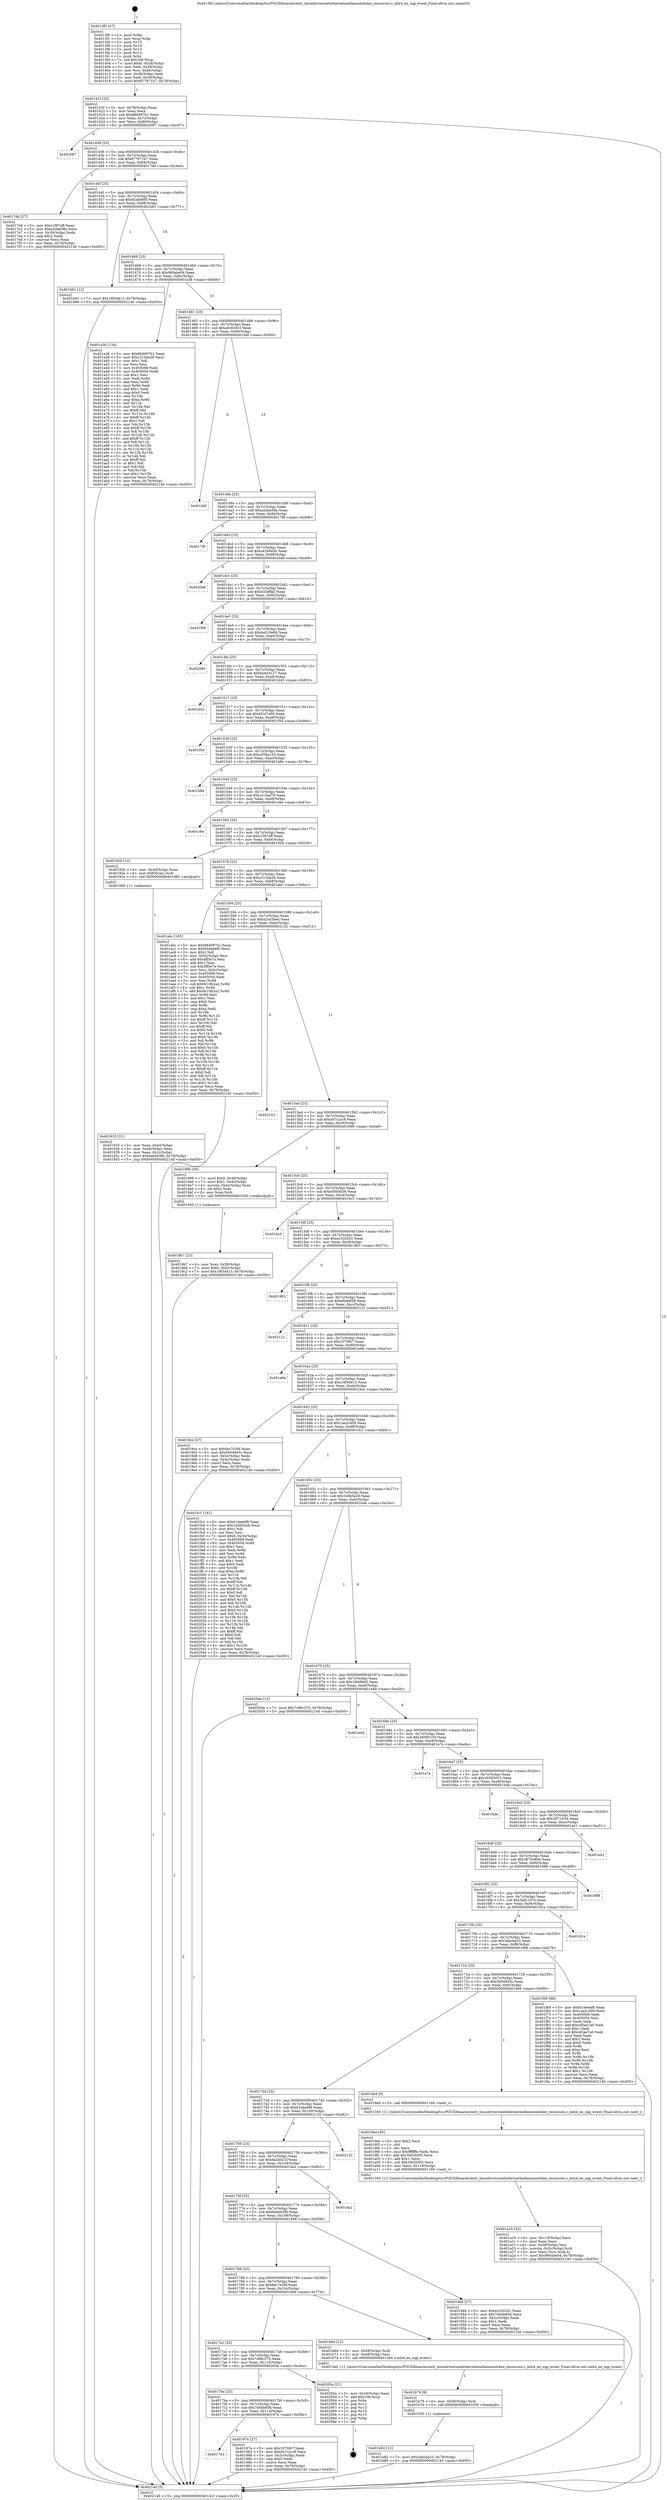 digraph "0x4013f0" {
  label = "0x4013f0 (/mnt/c/Users/mathe/Desktop/tcc/POCII/binaries/extr_linuxdriversnetethernetmellanoxmlx4en_resources.c_mlx4_en_sqp_event_Final-ollvm.out::main(0))"
  labelloc = "t"
  node[shape=record]

  Entry [label="",width=0.3,height=0.3,shape=circle,fillcolor=black,style=filled]
  "0x40141f" [label="{
     0x40141f [23]\l
     | [instrs]\l
     &nbsp;&nbsp;0x40141f \<+3\>: mov -0x78(%rbp),%eax\l
     &nbsp;&nbsp;0x401422 \<+2\>: mov %eax,%ecx\l
     &nbsp;&nbsp;0x401424 \<+6\>: sub $0x864997b1,%ecx\l
     &nbsp;&nbsp;0x40142a \<+3\>: mov %eax,-0x7c(%rbp)\l
     &nbsp;&nbsp;0x40142d \<+3\>: mov %ecx,-0x80(%rbp)\l
     &nbsp;&nbsp;0x401430 \<+6\>: je 0000000000402087 \<main+0xc97\>\l
  }"]
  "0x402087" [label="{
     0x402087\l
  }", style=dashed]
  "0x401436" [label="{
     0x401436 [25]\l
     | [instrs]\l
     &nbsp;&nbsp;0x401436 \<+5\>: jmp 000000000040143b \<main+0x4b\>\l
     &nbsp;&nbsp;0x40143b \<+3\>: mov -0x7c(%rbp),%eax\l
     &nbsp;&nbsp;0x40143e \<+5\>: sub $0x877971b7,%eax\l
     &nbsp;&nbsp;0x401443 \<+6\>: mov %eax,-0x84(%rbp)\l
     &nbsp;&nbsp;0x401449 \<+6\>: je 00000000004017dd \<main+0x3ed\>\l
  }"]
  Exit [label="",width=0.3,height=0.3,shape=circle,fillcolor=black,style=filled,peripheries=2]
  "0x4017dd" [label="{
     0x4017dd [27]\l
     | [instrs]\l
     &nbsp;&nbsp;0x4017dd \<+5\>: mov $0xc1f97eff,%eax\l
     &nbsp;&nbsp;0x4017e2 \<+5\>: mov $0xa2dab58a,%ecx\l
     &nbsp;&nbsp;0x4017e7 \<+3\>: mov -0x30(%rbp),%edx\l
     &nbsp;&nbsp;0x4017ea \<+3\>: cmp $0x2,%edx\l
     &nbsp;&nbsp;0x4017ed \<+3\>: cmovne %ecx,%eax\l
     &nbsp;&nbsp;0x4017f0 \<+3\>: mov %eax,-0x78(%rbp)\l
     &nbsp;&nbsp;0x4017f3 \<+5\>: jmp 0000000000402140 \<main+0xd50\>\l
  }"]
  "0x40144f" [label="{
     0x40144f [25]\l
     | [instrs]\l
     &nbsp;&nbsp;0x40144f \<+5\>: jmp 0000000000401454 \<main+0x64\>\l
     &nbsp;&nbsp;0x401454 \<+3\>: mov -0x7c(%rbp),%eax\l
     &nbsp;&nbsp;0x401457 \<+5\>: sub $0x92deb6f5,%eax\l
     &nbsp;&nbsp;0x40145c \<+6\>: mov %eax,-0x88(%rbp)\l
     &nbsp;&nbsp;0x401462 \<+6\>: je 0000000000401b61 \<main+0x771\>\l
  }"]
  "0x402140" [label="{
     0x402140 [5]\l
     | [instrs]\l
     &nbsp;&nbsp;0x402140 \<+5\>: jmp 000000000040141f \<main+0x2f\>\l
  }"]
  "0x4013f0" [label="{
     0x4013f0 [47]\l
     | [instrs]\l
     &nbsp;&nbsp;0x4013f0 \<+1\>: push %rbp\l
     &nbsp;&nbsp;0x4013f1 \<+3\>: mov %rsp,%rbp\l
     &nbsp;&nbsp;0x4013f4 \<+2\>: push %r15\l
     &nbsp;&nbsp;0x4013f6 \<+2\>: push %r14\l
     &nbsp;&nbsp;0x4013f8 \<+2\>: push %r13\l
     &nbsp;&nbsp;0x4013fa \<+2\>: push %r12\l
     &nbsp;&nbsp;0x4013fc \<+1\>: push %rbx\l
     &nbsp;&nbsp;0x4013fd \<+7\>: sub $0x108,%rsp\l
     &nbsp;&nbsp;0x401404 \<+7\>: movl $0x0,-0x34(%rbp)\l
     &nbsp;&nbsp;0x40140b \<+3\>: mov %edi,-0x38(%rbp)\l
     &nbsp;&nbsp;0x40140e \<+4\>: mov %rsi,-0x40(%rbp)\l
     &nbsp;&nbsp;0x401412 \<+3\>: mov -0x38(%rbp),%edi\l
     &nbsp;&nbsp;0x401415 \<+3\>: mov %edi,-0x30(%rbp)\l
     &nbsp;&nbsp;0x401418 \<+7\>: movl $0x877971b7,-0x78(%rbp)\l
  }"]
  "0x401b82" [label="{
     0x401b82 [12]\l
     | [instrs]\l
     &nbsp;&nbsp;0x401b82 \<+7\>: movl $0x3abcba33,-0x78(%rbp)\l
     &nbsp;&nbsp;0x401b89 \<+5\>: jmp 0000000000402140 \<main+0xd50\>\l
  }"]
  "0x401b61" [label="{
     0x401b61 [12]\l
     | [instrs]\l
     &nbsp;&nbsp;0x401b61 \<+7\>: movl $0x19f3d413,-0x78(%rbp)\l
     &nbsp;&nbsp;0x401b68 \<+5\>: jmp 0000000000402140 \<main+0xd50\>\l
  }"]
  "0x401468" [label="{
     0x401468 [25]\l
     | [instrs]\l
     &nbsp;&nbsp;0x401468 \<+5\>: jmp 000000000040146d \<main+0x7d\>\l
     &nbsp;&nbsp;0x40146d \<+3\>: mov -0x7c(%rbp),%eax\l
     &nbsp;&nbsp;0x401470 \<+5\>: sub $0x960abe04,%eax\l
     &nbsp;&nbsp;0x401475 \<+6\>: mov %eax,-0x8c(%rbp)\l
     &nbsp;&nbsp;0x40147b \<+6\>: je 0000000000401a36 \<main+0x646\>\l
  }"]
  "0x401b79" [label="{
     0x401b79 [9]\l
     | [instrs]\l
     &nbsp;&nbsp;0x401b79 \<+4\>: mov -0x58(%rbp),%rdi\l
     &nbsp;&nbsp;0x401b7d \<+5\>: call 0000000000401030 \<free@plt\>\l
     | [calls]\l
     &nbsp;&nbsp;0x401030 \{1\} (unknown)\l
  }"]
  "0x401a36" [label="{
     0x401a36 [134]\l
     | [instrs]\l
     &nbsp;&nbsp;0x401a36 \<+5\>: mov $0x864997b1,%eax\l
     &nbsp;&nbsp;0x401a3b \<+5\>: mov $0xc313de26,%ecx\l
     &nbsp;&nbsp;0x401a40 \<+2\>: mov $0x1,%dl\l
     &nbsp;&nbsp;0x401a42 \<+2\>: xor %esi,%esi\l
     &nbsp;&nbsp;0x401a44 \<+7\>: mov 0x405068,%edi\l
     &nbsp;&nbsp;0x401a4b \<+8\>: mov 0x405054,%r8d\l
     &nbsp;&nbsp;0x401a53 \<+3\>: sub $0x1,%esi\l
     &nbsp;&nbsp;0x401a56 \<+3\>: mov %edi,%r9d\l
     &nbsp;&nbsp;0x401a59 \<+3\>: add %esi,%r9d\l
     &nbsp;&nbsp;0x401a5c \<+4\>: imul %r9d,%edi\l
     &nbsp;&nbsp;0x401a60 \<+3\>: and $0x1,%edi\l
     &nbsp;&nbsp;0x401a63 \<+3\>: cmp $0x0,%edi\l
     &nbsp;&nbsp;0x401a66 \<+4\>: sete %r10b\l
     &nbsp;&nbsp;0x401a6a \<+4\>: cmp $0xa,%r8d\l
     &nbsp;&nbsp;0x401a6e \<+4\>: setl %r11b\l
     &nbsp;&nbsp;0x401a72 \<+3\>: mov %r10b,%bl\l
     &nbsp;&nbsp;0x401a75 \<+3\>: xor $0xff,%bl\l
     &nbsp;&nbsp;0x401a78 \<+3\>: mov %r11b,%r14b\l
     &nbsp;&nbsp;0x401a7b \<+4\>: xor $0xff,%r14b\l
     &nbsp;&nbsp;0x401a7f \<+3\>: xor $0x1,%dl\l
     &nbsp;&nbsp;0x401a82 \<+3\>: mov %bl,%r15b\l
     &nbsp;&nbsp;0x401a85 \<+4\>: and $0xff,%r15b\l
     &nbsp;&nbsp;0x401a89 \<+3\>: and %dl,%r10b\l
     &nbsp;&nbsp;0x401a8c \<+3\>: mov %r14b,%r12b\l
     &nbsp;&nbsp;0x401a8f \<+4\>: and $0xff,%r12b\l
     &nbsp;&nbsp;0x401a93 \<+3\>: and %dl,%r11b\l
     &nbsp;&nbsp;0x401a96 \<+3\>: or %r10b,%r15b\l
     &nbsp;&nbsp;0x401a99 \<+3\>: or %r11b,%r12b\l
     &nbsp;&nbsp;0x401a9c \<+3\>: xor %r12b,%r15b\l
     &nbsp;&nbsp;0x401a9f \<+3\>: or %r14b,%bl\l
     &nbsp;&nbsp;0x401aa2 \<+3\>: xor $0xff,%bl\l
     &nbsp;&nbsp;0x401aa5 \<+3\>: or $0x1,%dl\l
     &nbsp;&nbsp;0x401aa8 \<+2\>: and %dl,%bl\l
     &nbsp;&nbsp;0x401aaa \<+3\>: or %bl,%r15b\l
     &nbsp;&nbsp;0x401aad \<+4\>: test $0x1,%r15b\l
     &nbsp;&nbsp;0x401ab1 \<+3\>: cmovne %ecx,%eax\l
     &nbsp;&nbsp;0x401ab4 \<+3\>: mov %eax,-0x78(%rbp)\l
     &nbsp;&nbsp;0x401ab7 \<+5\>: jmp 0000000000402140 \<main+0xd50\>\l
  }"]
  "0x401481" [label="{
     0x401481 [25]\l
     | [instrs]\l
     &nbsp;&nbsp;0x401481 \<+5\>: jmp 0000000000401486 \<main+0x96\>\l
     &nbsp;&nbsp;0x401486 \<+3\>: mov -0x7c(%rbp),%eax\l
     &nbsp;&nbsp;0x401489 \<+5\>: sub $0xa0c829c3,%eax\l
     &nbsp;&nbsp;0x40148e \<+6\>: mov %eax,-0x90(%rbp)\l
     &nbsp;&nbsp;0x401494 \<+6\>: je 0000000000401d4f \<main+0x95f\>\l
  }"]
  "0x401a16" [label="{
     0x401a16 [32]\l
     | [instrs]\l
     &nbsp;&nbsp;0x401a16 \<+6\>: mov -0x118(%rbp),%ecx\l
     &nbsp;&nbsp;0x401a1c \<+3\>: imul %eax,%ecx\l
     &nbsp;&nbsp;0x401a1f \<+4\>: mov -0x58(%rbp),%rsi\l
     &nbsp;&nbsp;0x401a23 \<+4\>: movslq -0x5c(%rbp),%rdi\l
     &nbsp;&nbsp;0x401a27 \<+3\>: mov %ecx,(%rsi,%rdi,4)\l
     &nbsp;&nbsp;0x401a2a \<+7\>: movl $0x960abe04,-0x78(%rbp)\l
     &nbsp;&nbsp;0x401a31 \<+5\>: jmp 0000000000402140 \<main+0xd50\>\l
  }"]
  "0x401d4f" [label="{
     0x401d4f\l
  }", style=dashed]
  "0x40149a" [label="{
     0x40149a [25]\l
     | [instrs]\l
     &nbsp;&nbsp;0x40149a \<+5\>: jmp 000000000040149f \<main+0xaf\>\l
     &nbsp;&nbsp;0x40149f \<+3\>: mov -0x7c(%rbp),%eax\l
     &nbsp;&nbsp;0x4014a2 \<+5\>: sub $0xa2dab58a,%eax\l
     &nbsp;&nbsp;0x4014a7 \<+6\>: mov %eax,-0x94(%rbp)\l
     &nbsp;&nbsp;0x4014ad \<+6\>: je 00000000004017f8 \<main+0x408\>\l
  }"]
  "0x4019ee" [label="{
     0x4019ee [40]\l
     | [instrs]\l
     &nbsp;&nbsp;0x4019ee \<+5\>: mov $0x2,%ecx\l
     &nbsp;&nbsp;0x4019f3 \<+1\>: cltd\l
     &nbsp;&nbsp;0x4019f4 \<+2\>: idiv %ecx\l
     &nbsp;&nbsp;0x4019f6 \<+6\>: imul $0xfffffffe,%edx,%ecx\l
     &nbsp;&nbsp;0x4019fc \<+6\>: add $0x3402b5f3,%ecx\l
     &nbsp;&nbsp;0x401a02 \<+3\>: add $0x1,%ecx\l
     &nbsp;&nbsp;0x401a05 \<+6\>: sub $0x3402b5f3,%ecx\l
     &nbsp;&nbsp;0x401a0b \<+6\>: mov %ecx,-0x118(%rbp)\l
     &nbsp;&nbsp;0x401a11 \<+5\>: call 0000000000401160 \<next_i\>\l
     | [calls]\l
     &nbsp;&nbsp;0x401160 \{1\} (/mnt/c/Users/mathe/Desktop/tcc/POCII/binaries/extr_linuxdriversnetethernetmellanoxmlx4en_resources.c_mlx4_en_sqp_event_Final-ollvm.out::next_i)\l
  }"]
  "0x4017f8" [label="{
     0x4017f8\l
  }", style=dashed]
  "0x4014b3" [label="{
     0x4014b3 [25]\l
     | [instrs]\l
     &nbsp;&nbsp;0x4014b3 \<+5\>: jmp 00000000004014b8 \<main+0xc8\>\l
     &nbsp;&nbsp;0x4014b8 \<+3\>: mov -0x7c(%rbp),%eax\l
     &nbsp;&nbsp;0x4014bb \<+5\>: sub $0xa4289a5b,%eax\l
     &nbsp;&nbsp;0x4014c0 \<+6\>: mov %eax,-0x98(%rbp)\l
     &nbsp;&nbsp;0x4014c6 \<+6\>: je 00000000004020a8 \<main+0xcb8\>\l
  }"]
  "0x4019b7" [label="{
     0x4019b7 [23]\l
     | [instrs]\l
     &nbsp;&nbsp;0x4019b7 \<+4\>: mov %rax,-0x58(%rbp)\l
     &nbsp;&nbsp;0x4019bb \<+7\>: movl $0x0,-0x5c(%rbp)\l
     &nbsp;&nbsp;0x4019c2 \<+7\>: movl $0x19f3d413,-0x78(%rbp)\l
     &nbsp;&nbsp;0x4019c9 \<+5\>: jmp 0000000000402140 \<main+0xd50\>\l
  }"]
  "0x4020a8" [label="{
     0x4020a8\l
  }", style=dashed]
  "0x4014cc" [label="{
     0x4014cc [25]\l
     | [instrs]\l
     &nbsp;&nbsp;0x4014cc \<+5\>: jmp 00000000004014d1 \<main+0xe1\>\l
     &nbsp;&nbsp;0x4014d1 \<+3\>: mov -0x7c(%rbp),%eax\l
     &nbsp;&nbsp;0x4014d4 \<+5\>: sub $0xb32effa5,%eax\l
     &nbsp;&nbsp;0x4014d9 \<+6\>: mov %eax,-0x9c(%rbp)\l
     &nbsp;&nbsp;0x4014df \<+6\>: je 0000000000401f00 \<main+0xb10\>\l
  }"]
  "0x4017d3" [label="{
     0x4017d3\l
  }", style=dashed]
  "0x401f00" [label="{
     0x401f00\l
  }", style=dashed]
  "0x4014e5" [label="{
     0x4014e5 [25]\l
     | [instrs]\l
     &nbsp;&nbsp;0x4014e5 \<+5\>: jmp 00000000004014ea \<main+0xfa\>\l
     &nbsp;&nbsp;0x4014ea \<+3\>: mov -0x7c(%rbp),%eax\l
     &nbsp;&nbsp;0x4014ed \<+5\>: sub $0xba510e8d,%eax\l
     &nbsp;&nbsp;0x4014f2 \<+6\>: mov %eax,-0xa0(%rbp)\l
     &nbsp;&nbsp;0x4014f8 \<+6\>: je 000000000040206f \<main+0xc7f\>\l
  }"]
  "0x40197e" [label="{
     0x40197e [27]\l
     | [instrs]\l
     &nbsp;&nbsp;0x40197e \<+5\>: mov $0x1070f47,%eax\l
     &nbsp;&nbsp;0x401983 \<+5\>: mov $0xd47c2cc9,%ecx\l
     &nbsp;&nbsp;0x401988 \<+3\>: mov -0x2c(%rbp),%edx\l
     &nbsp;&nbsp;0x40198b \<+3\>: cmp $0x0,%edx\l
     &nbsp;&nbsp;0x40198e \<+3\>: cmove %ecx,%eax\l
     &nbsp;&nbsp;0x401991 \<+3\>: mov %eax,-0x78(%rbp)\l
     &nbsp;&nbsp;0x401994 \<+5\>: jmp 0000000000402140 \<main+0xd50\>\l
  }"]
  "0x40206f" [label="{
     0x40206f\l
  }", style=dashed]
  "0x4014fe" [label="{
     0x4014fe [25]\l
     | [instrs]\l
     &nbsp;&nbsp;0x4014fe \<+5\>: jmp 0000000000401503 \<main+0x113\>\l
     &nbsp;&nbsp;0x401503 \<+3\>: mov -0x7c(%rbp),%eax\l
     &nbsp;&nbsp;0x401506 \<+5\>: sub $0xbb454127,%eax\l
     &nbsp;&nbsp;0x40150b \<+6\>: mov %eax,-0xa4(%rbp)\l
     &nbsp;&nbsp;0x401511 \<+6\>: je 0000000000401d43 \<main+0x953\>\l
  }"]
  "0x4017ba" [label="{
     0x4017ba [25]\l
     | [instrs]\l
     &nbsp;&nbsp;0x4017ba \<+5\>: jmp 00000000004017bf \<main+0x3cf\>\l
     &nbsp;&nbsp;0x4017bf \<+3\>: mov -0x7c(%rbp),%eax\l
     &nbsp;&nbsp;0x4017c2 \<+5\>: sub $0x7d44b65d,%eax\l
     &nbsp;&nbsp;0x4017c7 \<+6\>: mov %eax,-0x114(%rbp)\l
     &nbsp;&nbsp;0x4017cd \<+6\>: je 000000000040197e \<main+0x58e\>\l
  }"]
  "0x401d43" [label="{
     0x401d43\l
  }", style=dashed]
  "0x401517" [label="{
     0x401517 [25]\l
     | [instrs]\l
     &nbsp;&nbsp;0x401517 \<+5\>: jmp 000000000040151c \<main+0x12c\>\l
     &nbsp;&nbsp;0x40151c \<+3\>: mov -0x7c(%rbp),%eax\l
     &nbsp;&nbsp;0x40151f \<+5\>: sub $0xbf1d7e00,%eax\l
     &nbsp;&nbsp;0x401524 \<+6\>: mov %eax,-0xa8(%rbp)\l
     &nbsp;&nbsp;0x40152a \<+6\>: je 0000000000401f5d \<main+0xb6d\>\l
  }"]
  "0x40205a" [label="{
     0x40205a [21]\l
     | [instrs]\l
     &nbsp;&nbsp;0x40205a \<+3\>: mov -0x34(%rbp),%eax\l
     &nbsp;&nbsp;0x40205d \<+7\>: add $0x108,%rsp\l
     &nbsp;&nbsp;0x402064 \<+1\>: pop %rbx\l
     &nbsp;&nbsp;0x402065 \<+2\>: pop %r12\l
     &nbsp;&nbsp;0x402067 \<+2\>: pop %r13\l
     &nbsp;&nbsp;0x402069 \<+2\>: pop %r14\l
     &nbsp;&nbsp;0x40206b \<+2\>: pop %r15\l
     &nbsp;&nbsp;0x40206d \<+1\>: pop %rbp\l
     &nbsp;&nbsp;0x40206e \<+1\>: ret\l
  }"]
  "0x401f5d" [label="{
     0x401f5d\l
  }", style=dashed]
  "0x401530" [label="{
     0x401530 [25]\l
     | [instrs]\l
     &nbsp;&nbsp;0x401530 \<+5\>: jmp 0000000000401535 \<main+0x145\>\l
     &nbsp;&nbsp;0x401535 \<+3\>: mov -0x7c(%rbp),%eax\l
     &nbsp;&nbsp;0x401538 \<+5\>: sub $0xc059a133,%eax\l
     &nbsp;&nbsp;0x40153d \<+6\>: mov %eax,-0xac(%rbp)\l
     &nbsp;&nbsp;0x401543 \<+6\>: je 0000000000401b8e \<main+0x79e\>\l
  }"]
  "0x4017a1" [label="{
     0x4017a1 [25]\l
     | [instrs]\l
     &nbsp;&nbsp;0x4017a1 \<+5\>: jmp 00000000004017a6 \<main+0x3b6\>\l
     &nbsp;&nbsp;0x4017a6 \<+3\>: mov -0x7c(%rbp),%eax\l
     &nbsp;&nbsp;0x4017a9 \<+5\>: sub $0x7c89c370,%eax\l
     &nbsp;&nbsp;0x4017ae \<+6\>: mov %eax,-0x110(%rbp)\l
     &nbsp;&nbsp;0x4017b4 \<+6\>: je 000000000040205a \<main+0xc6a\>\l
  }"]
  "0x401b8e" [label="{
     0x401b8e\l
  }", style=dashed]
  "0x401549" [label="{
     0x401549 [25]\l
     | [instrs]\l
     &nbsp;&nbsp;0x401549 \<+5\>: jmp 000000000040154e \<main+0x15e\>\l
     &nbsp;&nbsp;0x40154e \<+3\>: mov -0x7c(%rbp),%eax\l
     &nbsp;&nbsp;0x401551 \<+5\>: sub $0xc1c5ae79,%eax\l
     &nbsp;&nbsp;0x401556 \<+6\>: mov %eax,-0xb0(%rbp)\l
     &nbsp;&nbsp;0x40155c \<+6\>: je 0000000000401c6e \<main+0x87e\>\l
  }"]
  "0x401b6d" [label="{
     0x401b6d [12]\l
     | [instrs]\l
     &nbsp;&nbsp;0x401b6d \<+4\>: mov -0x58(%rbp),%rdi\l
     &nbsp;&nbsp;0x401b71 \<+3\>: mov -0x48(%rbp),%esi\l
     &nbsp;&nbsp;0x401b74 \<+5\>: call 00000000004013e0 \<mlx4_en_sqp_event\>\l
     | [calls]\l
     &nbsp;&nbsp;0x4013e0 \{1\} (/mnt/c/Users/mathe/Desktop/tcc/POCII/binaries/extr_linuxdriversnetethernetmellanoxmlx4en_resources.c_mlx4_en_sqp_event_Final-ollvm.out::mlx4_en_sqp_event)\l
  }"]
  "0x401c6e" [label="{
     0x401c6e\l
  }", style=dashed]
  "0x401562" [label="{
     0x401562 [25]\l
     | [instrs]\l
     &nbsp;&nbsp;0x401562 \<+5\>: jmp 0000000000401567 \<main+0x177\>\l
     &nbsp;&nbsp;0x401567 \<+3\>: mov -0x7c(%rbp),%eax\l
     &nbsp;&nbsp;0x40156a \<+5\>: sub $0xc1f97eff,%eax\l
     &nbsp;&nbsp;0x40156f \<+6\>: mov %eax,-0xb4(%rbp)\l
     &nbsp;&nbsp;0x401575 \<+6\>: je 0000000000401926 \<main+0x536\>\l
  }"]
  "0x401788" [label="{
     0x401788 [25]\l
     | [instrs]\l
     &nbsp;&nbsp;0x401788 \<+5\>: jmp 000000000040178d \<main+0x39d\>\l
     &nbsp;&nbsp;0x40178d \<+3\>: mov -0x7c(%rbp),%eax\l
     &nbsp;&nbsp;0x401790 \<+5\>: sub $0x6ec7e3fd,%eax\l
     &nbsp;&nbsp;0x401795 \<+6\>: mov %eax,-0x10c(%rbp)\l
     &nbsp;&nbsp;0x40179b \<+6\>: je 0000000000401b6d \<main+0x77d\>\l
  }"]
  "0x401926" [label="{
     0x401926 [13]\l
     | [instrs]\l
     &nbsp;&nbsp;0x401926 \<+4\>: mov -0x40(%rbp),%rax\l
     &nbsp;&nbsp;0x40192a \<+4\>: mov 0x8(%rax),%rdi\l
     &nbsp;&nbsp;0x40192e \<+5\>: call 0000000000401060 \<atoi@plt\>\l
     | [calls]\l
     &nbsp;&nbsp;0x401060 \{1\} (unknown)\l
  }"]
  "0x40157b" [label="{
     0x40157b [25]\l
     | [instrs]\l
     &nbsp;&nbsp;0x40157b \<+5\>: jmp 0000000000401580 \<main+0x190\>\l
     &nbsp;&nbsp;0x401580 \<+3\>: mov -0x7c(%rbp),%eax\l
     &nbsp;&nbsp;0x401583 \<+5\>: sub $0xc313de26,%eax\l
     &nbsp;&nbsp;0x401588 \<+6\>: mov %eax,-0xb8(%rbp)\l
     &nbsp;&nbsp;0x40158e \<+6\>: je 0000000000401abc \<main+0x6cc\>\l
  }"]
  "0x401933" [label="{
     0x401933 [21]\l
     | [instrs]\l
     &nbsp;&nbsp;0x401933 \<+3\>: mov %eax,-0x44(%rbp)\l
     &nbsp;&nbsp;0x401936 \<+3\>: mov -0x44(%rbp),%eax\l
     &nbsp;&nbsp;0x401939 \<+3\>: mov %eax,-0x2c(%rbp)\l
     &nbsp;&nbsp;0x40193c \<+7\>: movl $0x6abbb3fb,-0x78(%rbp)\l
     &nbsp;&nbsp;0x401943 \<+5\>: jmp 0000000000402140 \<main+0xd50\>\l
  }"]
  "0x401948" [label="{
     0x401948 [27]\l
     | [instrs]\l
     &nbsp;&nbsp;0x401948 \<+5\>: mov $0xec320241,%eax\l
     &nbsp;&nbsp;0x40194d \<+5\>: mov $0x7d44b65d,%ecx\l
     &nbsp;&nbsp;0x401952 \<+3\>: mov -0x2c(%rbp),%edx\l
     &nbsp;&nbsp;0x401955 \<+3\>: cmp $0x1,%edx\l
     &nbsp;&nbsp;0x401958 \<+3\>: cmovl %ecx,%eax\l
     &nbsp;&nbsp;0x40195b \<+3\>: mov %eax,-0x78(%rbp)\l
     &nbsp;&nbsp;0x40195e \<+5\>: jmp 0000000000402140 \<main+0xd50\>\l
  }"]
  "0x401abc" [label="{
     0x401abc [165]\l
     | [instrs]\l
     &nbsp;&nbsp;0x401abc \<+5\>: mov $0x864997b1,%eax\l
     &nbsp;&nbsp;0x401ac1 \<+5\>: mov $0x92deb6f5,%ecx\l
     &nbsp;&nbsp;0x401ac6 \<+2\>: mov $0x1,%dl\l
     &nbsp;&nbsp;0x401ac8 \<+3\>: mov -0x5c(%rbp),%esi\l
     &nbsp;&nbsp;0x401acb \<+6\>: add $0x4ff3e7a,%esi\l
     &nbsp;&nbsp;0x401ad1 \<+3\>: add $0x1,%esi\l
     &nbsp;&nbsp;0x401ad4 \<+6\>: sub $0x4ff3e7a,%esi\l
     &nbsp;&nbsp;0x401ada \<+3\>: mov %esi,-0x5c(%rbp)\l
     &nbsp;&nbsp;0x401add \<+7\>: mov 0x405068,%esi\l
     &nbsp;&nbsp;0x401ae4 \<+7\>: mov 0x405054,%edi\l
     &nbsp;&nbsp;0x401aeb \<+3\>: mov %esi,%r8d\l
     &nbsp;&nbsp;0x401aee \<+7\>: sub $0x9c19b2a2,%r8d\l
     &nbsp;&nbsp;0x401af5 \<+4\>: sub $0x1,%r8d\l
     &nbsp;&nbsp;0x401af9 \<+7\>: add $0x9c19b2a2,%r8d\l
     &nbsp;&nbsp;0x401b00 \<+4\>: imul %r8d,%esi\l
     &nbsp;&nbsp;0x401b04 \<+3\>: and $0x1,%esi\l
     &nbsp;&nbsp;0x401b07 \<+3\>: cmp $0x0,%esi\l
     &nbsp;&nbsp;0x401b0a \<+4\>: sete %r9b\l
     &nbsp;&nbsp;0x401b0e \<+3\>: cmp $0xa,%edi\l
     &nbsp;&nbsp;0x401b11 \<+4\>: setl %r10b\l
     &nbsp;&nbsp;0x401b15 \<+3\>: mov %r9b,%r11b\l
     &nbsp;&nbsp;0x401b18 \<+4\>: xor $0xff,%r11b\l
     &nbsp;&nbsp;0x401b1c \<+3\>: mov %r10b,%bl\l
     &nbsp;&nbsp;0x401b1f \<+3\>: xor $0xff,%bl\l
     &nbsp;&nbsp;0x401b22 \<+3\>: xor $0x0,%dl\l
     &nbsp;&nbsp;0x401b25 \<+3\>: mov %r11b,%r14b\l
     &nbsp;&nbsp;0x401b28 \<+4\>: and $0x0,%r14b\l
     &nbsp;&nbsp;0x401b2c \<+3\>: and %dl,%r9b\l
     &nbsp;&nbsp;0x401b2f \<+3\>: mov %bl,%r15b\l
     &nbsp;&nbsp;0x401b32 \<+4\>: and $0x0,%r15b\l
     &nbsp;&nbsp;0x401b36 \<+3\>: and %dl,%r10b\l
     &nbsp;&nbsp;0x401b39 \<+3\>: or %r9b,%r14b\l
     &nbsp;&nbsp;0x401b3c \<+3\>: or %r10b,%r15b\l
     &nbsp;&nbsp;0x401b3f \<+3\>: xor %r15b,%r14b\l
     &nbsp;&nbsp;0x401b42 \<+3\>: or %bl,%r11b\l
     &nbsp;&nbsp;0x401b45 \<+4\>: xor $0xff,%r11b\l
     &nbsp;&nbsp;0x401b49 \<+3\>: or $0x0,%dl\l
     &nbsp;&nbsp;0x401b4c \<+3\>: and %dl,%r11b\l
     &nbsp;&nbsp;0x401b4f \<+3\>: or %r11b,%r14b\l
     &nbsp;&nbsp;0x401b52 \<+4\>: test $0x1,%r14b\l
     &nbsp;&nbsp;0x401b56 \<+3\>: cmovne %ecx,%eax\l
     &nbsp;&nbsp;0x401b59 \<+3\>: mov %eax,-0x78(%rbp)\l
     &nbsp;&nbsp;0x401b5c \<+5\>: jmp 0000000000402140 \<main+0xd50\>\l
  }"]
  "0x401594" [label="{
     0x401594 [25]\l
     | [instrs]\l
     &nbsp;&nbsp;0x401594 \<+5\>: jmp 0000000000401599 \<main+0x1a9\>\l
     &nbsp;&nbsp;0x401599 \<+3\>: mov -0x7c(%rbp),%eax\l
     &nbsp;&nbsp;0x40159c \<+5\>: sub $0xd1cd3be0,%eax\l
     &nbsp;&nbsp;0x4015a1 \<+6\>: mov %eax,-0xbc(%rbp)\l
     &nbsp;&nbsp;0x4015a7 \<+6\>: je 0000000000402102 \<main+0xd12\>\l
  }"]
  "0x40176f" [label="{
     0x40176f [25]\l
     | [instrs]\l
     &nbsp;&nbsp;0x40176f \<+5\>: jmp 0000000000401774 \<main+0x384\>\l
     &nbsp;&nbsp;0x401774 \<+3\>: mov -0x7c(%rbp),%eax\l
     &nbsp;&nbsp;0x401777 \<+5\>: sub $0x6abbb3fb,%eax\l
     &nbsp;&nbsp;0x40177c \<+6\>: mov %eax,-0x108(%rbp)\l
     &nbsp;&nbsp;0x401782 \<+6\>: je 0000000000401948 \<main+0x558\>\l
  }"]
  "0x402102" [label="{
     0x402102\l
  }", style=dashed]
  "0x4015ad" [label="{
     0x4015ad [25]\l
     | [instrs]\l
     &nbsp;&nbsp;0x4015ad \<+5\>: jmp 00000000004015b2 \<main+0x1c2\>\l
     &nbsp;&nbsp;0x4015b2 \<+3\>: mov -0x7c(%rbp),%eax\l
     &nbsp;&nbsp;0x4015b5 \<+5\>: sub $0xd47c2cc9,%eax\l
     &nbsp;&nbsp;0x4015ba \<+6\>: mov %eax,-0xc0(%rbp)\l
     &nbsp;&nbsp;0x4015c0 \<+6\>: je 0000000000401999 \<main+0x5a9\>\l
  }"]
  "0x401da2" [label="{
     0x401da2\l
  }", style=dashed]
  "0x401999" [label="{
     0x401999 [30]\l
     | [instrs]\l
     &nbsp;&nbsp;0x401999 \<+7\>: movl $0x0,-0x48(%rbp)\l
     &nbsp;&nbsp;0x4019a0 \<+7\>: movl $0x1,-0x4c(%rbp)\l
     &nbsp;&nbsp;0x4019a7 \<+4\>: movslq -0x4c(%rbp),%rax\l
     &nbsp;&nbsp;0x4019ab \<+4\>: shl $0x2,%rax\l
     &nbsp;&nbsp;0x4019af \<+3\>: mov %rax,%rdi\l
     &nbsp;&nbsp;0x4019b2 \<+5\>: call 0000000000401050 \<malloc@plt\>\l
     | [calls]\l
     &nbsp;&nbsp;0x401050 \{1\} (unknown)\l
  }"]
  "0x4015c6" [label="{
     0x4015c6 [25]\l
     | [instrs]\l
     &nbsp;&nbsp;0x4015c6 \<+5\>: jmp 00000000004015cb \<main+0x1db\>\l
     &nbsp;&nbsp;0x4015cb \<+3\>: mov -0x7c(%rbp),%eax\l
     &nbsp;&nbsp;0x4015ce \<+5\>: sub $0xe5093b36,%eax\l
     &nbsp;&nbsp;0x4015d3 \<+6\>: mov %eax,-0xc4(%rbp)\l
     &nbsp;&nbsp;0x4015d9 \<+6\>: je 0000000000401bc3 \<main+0x7d3\>\l
  }"]
  "0x401756" [label="{
     0x401756 [25]\l
     | [instrs]\l
     &nbsp;&nbsp;0x401756 \<+5\>: jmp 000000000040175b \<main+0x36b\>\l
     &nbsp;&nbsp;0x40175b \<+3\>: mov -0x7c(%rbp),%eax\l
     &nbsp;&nbsp;0x40175e \<+5\>: sub $0x6a24b21f,%eax\l
     &nbsp;&nbsp;0x401763 \<+6\>: mov %eax,-0x104(%rbp)\l
     &nbsp;&nbsp;0x401769 \<+6\>: je 0000000000401da2 \<main+0x9b2\>\l
  }"]
  "0x401bc3" [label="{
     0x401bc3\l
  }", style=dashed]
  "0x4015df" [label="{
     0x4015df [25]\l
     | [instrs]\l
     &nbsp;&nbsp;0x4015df \<+5\>: jmp 00000000004015e4 \<main+0x1f4\>\l
     &nbsp;&nbsp;0x4015e4 \<+3\>: mov -0x7c(%rbp),%eax\l
     &nbsp;&nbsp;0x4015e7 \<+5\>: sub $0xec320241,%eax\l
     &nbsp;&nbsp;0x4015ec \<+6\>: mov %eax,-0xc8(%rbp)\l
     &nbsp;&nbsp;0x4015f2 \<+6\>: je 0000000000401963 \<main+0x573\>\l
  }"]
  "0x402132" [label="{
     0x402132\l
  }", style=dashed]
  "0x401963" [label="{
     0x401963\l
  }", style=dashed]
  "0x4015f8" [label="{
     0x4015f8 [25]\l
     | [instrs]\l
     &nbsp;&nbsp;0x4015f8 \<+5\>: jmp 00000000004015fd \<main+0x20d\>\l
     &nbsp;&nbsp;0x4015fd \<+3\>: mov -0x7c(%rbp),%eax\l
     &nbsp;&nbsp;0x401600 \<+5\>: sub $0xef44df38,%eax\l
     &nbsp;&nbsp;0x401605 \<+6\>: mov %eax,-0xcc(%rbp)\l
     &nbsp;&nbsp;0x40160b \<+6\>: je 0000000000402121 \<main+0xd31\>\l
  }"]
  "0x40173d" [label="{
     0x40173d [25]\l
     | [instrs]\l
     &nbsp;&nbsp;0x40173d \<+5\>: jmp 0000000000401742 \<main+0x352\>\l
     &nbsp;&nbsp;0x401742 \<+3\>: mov -0x7c(%rbp),%eax\l
     &nbsp;&nbsp;0x401745 \<+5\>: sub $0x61deebf9,%eax\l
     &nbsp;&nbsp;0x40174a \<+6\>: mov %eax,-0x100(%rbp)\l
     &nbsp;&nbsp;0x401750 \<+6\>: je 0000000000402132 \<main+0xd42\>\l
  }"]
  "0x402121" [label="{
     0x402121\l
  }", style=dashed]
  "0x401611" [label="{
     0x401611 [25]\l
     | [instrs]\l
     &nbsp;&nbsp;0x401611 \<+5\>: jmp 0000000000401616 \<main+0x226\>\l
     &nbsp;&nbsp;0x401616 \<+3\>: mov -0x7c(%rbp),%eax\l
     &nbsp;&nbsp;0x401619 \<+5\>: sub $0x1070f47,%eax\l
     &nbsp;&nbsp;0x40161e \<+6\>: mov %eax,-0xd0(%rbp)\l
     &nbsp;&nbsp;0x401624 \<+6\>: je 0000000000401e6e \<main+0xa7e\>\l
  }"]
  "0x4019e9" [label="{
     0x4019e9 [5]\l
     | [instrs]\l
     &nbsp;&nbsp;0x4019e9 \<+5\>: call 0000000000401160 \<next_i\>\l
     | [calls]\l
     &nbsp;&nbsp;0x401160 \{1\} (/mnt/c/Users/mathe/Desktop/tcc/POCII/binaries/extr_linuxdriversnetethernetmellanoxmlx4en_resources.c_mlx4_en_sqp_event_Final-ollvm.out::next_i)\l
  }"]
  "0x401e6e" [label="{
     0x401e6e\l
  }", style=dashed]
  "0x40162a" [label="{
     0x40162a [25]\l
     | [instrs]\l
     &nbsp;&nbsp;0x40162a \<+5\>: jmp 000000000040162f \<main+0x23f\>\l
     &nbsp;&nbsp;0x40162f \<+3\>: mov -0x7c(%rbp),%eax\l
     &nbsp;&nbsp;0x401632 \<+5\>: sub $0x19f3d413,%eax\l
     &nbsp;&nbsp;0x401637 \<+6\>: mov %eax,-0xd4(%rbp)\l
     &nbsp;&nbsp;0x40163d \<+6\>: je 00000000004019ce \<main+0x5de\>\l
  }"]
  "0x401724" [label="{
     0x401724 [25]\l
     | [instrs]\l
     &nbsp;&nbsp;0x401724 \<+5\>: jmp 0000000000401729 \<main+0x339\>\l
     &nbsp;&nbsp;0x401729 \<+3\>: mov -0x7c(%rbp),%eax\l
     &nbsp;&nbsp;0x40172c \<+5\>: sub $0x5b04943c,%eax\l
     &nbsp;&nbsp;0x401731 \<+6\>: mov %eax,-0xfc(%rbp)\l
     &nbsp;&nbsp;0x401737 \<+6\>: je 00000000004019e9 \<main+0x5f9\>\l
  }"]
  "0x4019ce" [label="{
     0x4019ce [27]\l
     | [instrs]\l
     &nbsp;&nbsp;0x4019ce \<+5\>: mov $0x6ec7e3fd,%eax\l
     &nbsp;&nbsp;0x4019d3 \<+5\>: mov $0x5b04943c,%ecx\l
     &nbsp;&nbsp;0x4019d8 \<+3\>: mov -0x5c(%rbp),%edx\l
     &nbsp;&nbsp;0x4019db \<+3\>: cmp -0x4c(%rbp),%edx\l
     &nbsp;&nbsp;0x4019de \<+3\>: cmovl %ecx,%eax\l
     &nbsp;&nbsp;0x4019e1 \<+3\>: mov %eax,-0x78(%rbp)\l
     &nbsp;&nbsp;0x4019e4 \<+5\>: jmp 0000000000402140 \<main+0xd50\>\l
  }"]
  "0x401643" [label="{
     0x401643 [25]\l
     | [instrs]\l
     &nbsp;&nbsp;0x401643 \<+5\>: jmp 0000000000401648 \<main+0x258\>\l
     &nbsp;&nbsp;0x401648 \<+3\>: mov -0x7c(%rbp),%eax\l
     &nbsp;&nbsp;0x40164b \<+5\>: sub $0x1ae2c409,%eax\l
     &nbsp;&nbsp;0x401650 \<+6\>: mov %eax,-0xd8(%rbp)\l
     &nbsp;&nbsp;0x401656 \<+6\>: je 0000000000401fc1 \<main+0xbd1\>\l
  }"]
  "0x401f69" [label="{
     0x401f69 [88]\l
     | [instrs]\l
     &nbsp;&nbsp;0x401f69 \<+5\>: mov $0x61deebf9,%eax\l
     &nbsp;&nbsp;0x401f6e \<+5\>: mov $0x1ae2c409,%ecx\l
     &nbsp;&nbsp;0x401f73 \<+7\>: mov 0x405068,%edx\l
     &nbsp;&nbsp;0x401f7a \<+7\>: mov 0x405054,%esi\l
     &nbsp;&nbsp;0x401f81 \<+2\>: mov %edx,%edi\l
     &nbsp;&nbsp;0x401f83 \<+6\>: add $0xcd5ae7a0,%edi\l
     &nbsp;&nbsp;0x401f89 \<+3\>: sub $0x1,%edi\l
     &nbsp;&nbsp;0x401f8c \<+6\>: sub $0xcd5ae7a0,%edi\l
     &nbsp;&nbsp;0x401f92 \<+3\>: imul %edi,%edx\l
     &nbsp;&nbsp;0x401f95 \<+3\>: and $0x1,%edx\l
     &nbsp;&nbsp;0x401f98 \<+3\>: cmp $0x0,%edx\l
     &nbsp;&nbsp;0x401f9b \<+4\>: sete %r8b\l
     &nbsp;&nbsp;0x401f9f \<+3\>: cmp $0xa,%esi\l
     &nbsp;&nbsp;0x401fa2 \<+4\>: setl %r9b\l
     &nbsp;&nbsp;0x401fa6 \<+3\>: mov %r8b,%r10b\l
     &nbsp;&nbsp;0x401fa9 \<+3\>: and %r9b,%r10b\l
     &nbsp;&nbsp;0x401fac \<+3\>: xor %r9b,%r8b\l
     &nbsp;&nbsp;0x401faf \<+3\>: or %r8b,%r10b\l
     &nbsp;&nbsp;0x401fb2 \<+4\>: test $0x1,%r10b\l
     &nbsp;&nbsp;0x401fb6 \<+3\>: cmovne %ecx,%eax\l
     &nbsp;&nbsp;0x401fb9 \<+3\>: mov %eax,-0x78(%rbp)\l
     &nbsp;&nbsp;0x401fbc \<+5\>: jmp 0000000000402140 \<main+0xd50\>\l
  }"]
  "0x401fc1" [label="{
     0x401fc1 [141]\l
     | [instrs]\l
     &nbsp;&nbsp;0x401fc1 \<+5\>: mov $0x61deebf9,%eax\l
     &nbsp;&nbsp;0x401fc6 \<+5\>: mov $0x1b0b5e26,%ecx\l
     &nbsp;&nbsp;0x401fcb \<+2\>: mov $0x1,%dl\l
     &nbsp;&nbsp;0x401fcd \<+2\>: xor %esi,%esi\l
     &nbsp;&nbsp;0x401fcf \<+7\>: movl $0x0,-0x34(%rbp)\l
     &nbsp;&nbsp;0x401fd6 \<+7\>: mov 0x405068,%edi\l
     &nbsp;&nbsp;0x401fdd \<+8\>: mov 0x405054,%r8d\l
     &nbsp;&nbsp;0x401fe5 \<+3\>: sub $0x1,%esi\l
     &nbsp;&nbsp;0x401fe8 \<+3\>: mov %edi,%r9d\l
     &nbsp;&nbsp;0x401feb \<+3\>: add %esi,%r9d\l
     &nbsp;&nbsp;0x401fee \<+4\>: imul %r9d,%edi\l
     &nbsp;&nbsp;0x401ff2 \<+3\>: and $0x1,%edi\l
     &nbsp;&nbsp;0x401ff5 \<+3\>: cmp $0x0,%edi\l
     &nbsp;&nbsp;0x401ff8 \<+4\>: sete %r10b\l
     &nbsp;&nbsp;0x401ffc \<+4\>: cmp $0xa,%r8d\l
     &nbsp;&nbsp;0x402000 \<+4\>: setl %r11b\l
     &nbsp;&nbsp;0x402004 \<+3\>: mov %r10b,%bl\l
     &nbsp;&nbsp;0x402007 \<+3\>: xor $0xff,%bl\l
     &nbsp;&nbsp;0x40200a \<+3\>: mov %r11b,%r14b\l
     &nbsp;&nbsp;0x40200d \<+4\>: xor $0xff,%r14b\l
     &nbsp;&nbsp;0x402011 \<+3\>: xor $0x0,%dl\l
     &nbsp;&nbsp;0x402014 \<+3\>: mov %bl,%r15b\l
     &nbsp;&nbsp;0x402017 \<+4\>: and $0x0,%r15b\l
     &nbsp;&nbsp;0x40201b \<+3\>: and %dl,%r10b\l
     &nbsp;&nbsp;0x40201e \<+3\>: mov %r14b,%r12b\l
     &nbsp;&nbsp;0x402021 \<+4\>: and $0x0,%r12b\l
     &nbsp;&nbsp;0x402025 \<+3\>: and %dl,%r11b\l
     &nbsp;&nbsp;0x402028 \<+3\>: or %r10b,%r15b\l
     &nbsp;&nbsp;0x40202b \<+3\>: or %r11b,%r12b\l
     &nbsp;&nbsp;0x40202e \<+3\>: xor %r12b,%r15b\l
     &nbsp;&nbsp;0x402031 \<+3\>: or %r14b,%bl\l
     &nbsp;&nbsp;0x402034 \<+3\>: xor $0xff,%bl\l
     &nbsp;&nbsp;0x402037 \<+3\>: or $0x0,%dl\l
     &nbsp;&nbsp;0x40203a \<+2\>: and %dl,%bl\l
     &nbsp;&nbsp;0x40203c \<+3\>: or %bl,%r15b\l
     &nbsp;&nbsp;0x40203f \<+4\>: test $0x1,%r15b\l
     &nbsp;&nbsp;0x402043 \<+3\>: cmovne %ecx,%eax\l
     &nbsp;&nbsp;0x402046 \<+3\>: mov %eax,-0x78(%rbp)\l
     &nbsp;&nbsp;0x402049 \<+5\>: jmp 0000000000402140 \<main+0xd50\>\l
  }"]
  "0x40165c" [label="{
     0x40165c [25]\l
     | [instrs]\l
     &nbsp;&nbsp;0x40165c \<+5\>: jmp 0000000000401661 \<main+0x271\>\l
     &nbsp;&nbsp;0x401661 \<+3\>: mov -0x7c(%rbp),%eax\l
     &nbsp;&nbsp;0x401664 \<+5\>: sub $0x1b0b5e26,%eax\l
     &nbsp;&nbsp;0x401669 \<+6\>: mov %eax,-0xdc(%rbp)\l
     &nbsp;&nbsp;0x40166f \<+6\>: je 000000000040204e \<main+0xc5e\>\l
  }"]
  "0x40170b" [label="{
     0x40170b [25]\l
     | [instrs]\l
     &nbsp;&nbsp;0x40170b \<+5\>: jmp 0000000000401710 \<main+0x320\>\l
     &nbsp;&nbsp;0x401710 \<+3\>: mov -0x7c(%rbp),%eax\l
     &nbsp;&nbsp;0x401713 \<+5\>: sub $0x3abcba33,%eax\l
     &nbsp;&nbsp;0x401718 \<+6\>: mov %eax,-0xf8(%rbp)\l
     &nbsp;&nbsp;0x40171e \<+6\>: je 0000000000401f69 \<main+0xb79\>\l
  }"]
  "0x40204e" [label="{
     0x40204e [12]\l
     | [instrs]\l
     &nbsp;&nbsp;0x40204e \<+7\>: movl $0x7c89c370,-0x78(%rbp)\l
     &nbsp;&nbsp;0x402055 \<+5\>: jmp 0000000000402140 \<main+0xd50\>\l
  }"]
  "0x401675" [label="{
     0x401675 [25]\l
     | [instrs]\l
     &nbsp;&nbsp;0x401675 \<+5\>: jmp 000000000040167a \<main+0x28a\>\l
     &nbsp;&nbsp;0x40167a \<+3\>: mov -0x7c(%rbp),%eax\l
     &nbsp;&nbsp;0x40167d \<+5\>: sub $0x1feb96d2,%eax\l
     &nbsp;&nbsp;0x401682 \<+6\>: mov %eax,-0xe0(%rbp)\l
     &nbsp;&nbsp;0x401688 \<+6\>: je 0000000000401e4d \<main+0xa5d\>\l
  }"]
  "0x40191a" [label="{
     0x40191a\l
  }", style=dashed]
  "0x401e4d" [label="{
     0x401e4d\l
  }", style=dashed]
  "0x40168e" [label="{
     0x40168e [25]\l
     | [instrs]\l
     &nbsp;&nbsp;0x40168e \<+5\>: jmp 0000000000401693 \<main+0x2a3\>\l
     &nbsp;&nbsp;0x401693 \<+3\>: mov -0x7c(%rbp),%eax\l
     &nbsp;&nbsp;0x401696 \<+5\>: sub $0x26585150,%eax\l
     &nbsp;&nbsp;0x40169b \<+6\>: mov %eax,-0xe4(%rbp)\l
     &nbsp;&nbsp;0x4016a1 \<+6\>: je 0000000000401e7a \<main+0xa8a\>\l
  }"]
  "0x4016f2" [label="{
     0x4016f2 [25]\l
     | [instrs]\l
     &nbsp;&nbsp;0x4016f2 \<+5\>: jmp 00000000004016f7 \<main+0x307\>\l
     &nbsp;&nbsp;0x4016f7 \<+3\>: mov -0x7c(%rbp),%eax\l
     &nbsp;&nbsp;0x4016fa \<+5\>: sub $0x3a5c1d7e,%eax\l
     &nbsp;&nbsp;0x4016ff \<+6\>: mov %eax,-0xf4(%rbp)\l
     &nbsp;&nbsp;0x401705 \<+6\>: je 000000000040191a \<main+0x52a\>\l
  }"]
  "0x401e7a" [label="{
     0x401e7a\l
  }", style=dashed]
  "0x4016a7" [label="{
     0x4016a7 [25]\l
     | [instrs]\l
     &nbsp;&nbsp;0x4016a7 \<+5\>: jmp 00000000004016ac \<main+0x2bc\>\l
     &nbsp;&nbsp;0x4016ac \<+3\>: mov -0x7c(%rbp),%eax\l
     &nbsp;&nbsp;0x4016af \<+5\>: sub $0x26593033,%eax\l
     &nbsp;&nbsp;0x4016b4 \<+6\>: mov %eax,-0xe8(%rbp)\l
     &nbsp;&nbsp;0x4016ba \<+6\>: je 0000000000401bde \<main+0x7ee\>\l
  }"]
  "0x401888" [label="{
     0x401888\l
  }", style=dashed]
  "0x401bde" [label="{
     0x401bde\l
  }", style=dashed]
  "0x4016c0" [label="{
     0x4016c0 [25]\l
     | [instrs]\l
     &nbsp;&nbsp;0x4016c0 \<+5\>: jmp 00000000004016c5 \<main+0x2d5\>\l
     &nbsp;&nbsp;0x4016c5 \<+3\>: mov -0x7c(%rbp),%eax\l
     &nbsp;&nbsp;0x4016c8 \<+5\>: sub $0x2971fc34,%eax\l
     &nbsp;&nbsp;0x4016cd \<+6\>: mov %eax,-0xec(%rbp)\l
     &nbsp;&nbsp;0x4016d3 \<+6\>: je 0000000000401e41 \<main+0xa51\>\l
  }"]
  "0x4016d9" [label="{
     0x4016d9 [25]\l
     | [instrs]\l
     &nbsp;&nbsp;0x4016d9 \<+5\>: jmp 00000000004016de \<main+0x2ee\>\l
     &nbsp;&nbsp;0x4016de \<+3\>: mov -0x7c(%rbp),%eax\l
     &nbsp;&nbsp;0x4016e1 \<+5\>: sub $0x3875e80d,%eax\l
     &nbsp;&nbsp;0x4016e6 \<+6\>: mov %eax,-0xf0(%rbp)\l
     &nbsp;&nbsp;0x4016ec \<+6\>: je 0000000000401888 \<main+0x498\>\l
  }"]
  "0x401e41" [label="{
     0x401e41\l
  }", style=dashed]
  Entry -> "0x4013f0" [label=" 1"]
  "0x40141f" -> "0x402087" [label=" 0"]
  "0x40141f" -> "0x401436" [label=" 16"]
  "0x40205a" -> Exit [label=" 1"]
  "0x401436" -> "0x4017dd" [label=" 1"]
  "0x401436" -> "0x40144f" [label=" 15"]
  "0x4017dd" -> "0x402140" [label=" 1"]
  "0x4013f0" -> "0x40141f" [label=" 1"]
  "0x402140" -> "0x40141f" [label=" 15"]
  "0x40204e" -> "0x402140" [label=" 1"]
  "0x40144f" -> "0x401b61" [label=" 1"]
  "0x40144f" -> "0x401468" [label=" 14"]
  "0x401fc1" -> "0x402140" [label=" 1"]
  "0x401468" -> "0x401a36" [label=" 1"]
  "0x401468" -> "0x401481" [label=" 13"]
  "0x401f69" -> "0x402140" [label=" 1"]
  "0x401481" -> "0x401d4f" [label=" 0"]
  "0x401481" -> "0x40149a" [label=" 13"]
  "0x401b82" -> "0x402140" [label=" 1"]
  "0x40149a" -> "0x4017f8" [label=" 0"]
  "0x40149a" -> "0x4014b3" [label=" 13"]
  "0x401b79" -> "0x401b82" [label=" 1"]
  "0x4014b3" -> "0x4020a8" [label=" 0"]
  "0x4014b3" -> "0x4014cc" [label=" 13"]
  "0x401b6d" -> "0x401b79" [label=" 1"]
  "0x4014cc" -> "0x401f00" [label=" 0"]
  "0x4014cc" -> "0x4014e5" [label=" 13"]
  "0x401b61" -> "0x402140" [label=" 1"]
  "0x4014e5" -> "0x40206f" [label=" 0"]
  "0x4014e5" -> "0x4014fe" [label=" 13"]
  "0x401abc" -> "0x402140" [label=" 1"]
  "0x4014fe" -> "0x401d43" [label=" 0"]
  "0x4014fe" -> "0x401517" [label=" 13"]
  "0x401a16" -> "0x402140" [label=" 1"]
  "0x401517" -> "0x401f5d" [label=" 0"]
  "0x401517" -> "0x401530" [label=" 13"]
  "0x4019ee" -> "0x401a16" [label=" 1"]
  "0x401530" -> "0x401b8e" [label=" 0"]
  "0x401530" -> "0x401549" [label=" 13"]
  "0x4019ce" -> "0x402140" [label=" 2"]
  "0x401549" -> "0x401c6e" [label=" 0"]
  "0x401549" -> "0x401562" [label=" 13"]
  "0x4019b7" -> "0x402140" [label=" 1"]
  "0x401562" -> "0x401926" [label=" 1"]
  "0x401562" -> "0x40157b" [label=" 12"]
  "0x401926" -> "0x401933" [label=" 1"]
  "0x401933" -> "0x402140" [label=" 1"]
  "0x40197e" -> "0x402140" [label=" 1"]
  "0x40157b" -> "0x401abc" [label=" 1"]
  "0x40157b" -> "0x401594" [label=" 11"]
  "0x4017ba" -> "0x4017d3" [label=" 0"]
  "0x401594" -> "0x402102" [label=" 0"]
  "0x401594" -> "0x4015ad" [label=" 11"]
  "0x401a36" -> "0x402140" [label=" 1"]
  "0x4015ad" -> "0x401999" [label=" 1"]
  "0x4015ad" -> "0x4015c6" [label=" 10"]
  "0x4017a1" -> "0x4017ba" [label=" 1"]
  "0x4015c6" -> "0x401bc3" [label=" 0"]
  "0x4015c6" -> "0x4015df" [label=" 10"]
  "0x4019e9" -> "0x4019ee" [label=" 1"]
  "0x4015df" -> "0x401963" [label=" 0"]
  "0x4015df" -> "0x4015f8" [label=" 10"]
  "0x401788" -> "0x4017a1" [label=" 2"]
  "0x4015f8" -> "0x402121" [label=" 0"]
  "0x4015f8" -> "0x401611" [label=" 10"]
  "0x401999" -> "0x4019b7" [label=" 1"]
  "0x401611" -> "0x401e6e" [label=" 0"]
  "0x401611" -> "0x40162a" [label=" 10"]
  "0x401948" -> "0x402140" [label=" 1"]
  "0x40162a" -> "0x4019ce" [label=" 2"]
  "0x40162a" -> "0x401643" [label=" 8"]
  "0x40176f" -> "0x401948" [label=" 1"]
  "0x401643" -> "0x401fc1" [label=" 1"]
  "0x401643" -> "0x40165c" [label=" 7"]
  "0x4017ba" -> "0x40197e" [label=" 1"]
  "0x40165c" -> "0x40204e" [label=" 1"]
  "0x40165c" -> "0x401675" [label=" 6"]
  "0x401756" -> "0x401da2" [label=" 0"]
  "0x401675" -> "0x401e4d" [label=" 0"]
  "0x401675" -> "0x40168e" [label=" 6"]
  "0x4017a1" -> "0x40205a" [label=" 1"]
  "0x40168e" -> "0x401e7a" [label=" 0"]
  "0x40168e" -> "0x4016a7" [label=" 6"]
  "0x40173d" -> "0x402132" [label=" 0"]
  "0x4016a7" -> "0x401bde" [label=" 0"]
  "0x4016a7" -> "0x4016c0" [label=" 6"]
  "0x401788" -> "0x401b6d" [label=" 1"]
  "0x4016c0" -> "0x401e41" [label=" 0"]
  "0x4016c0" -> "0x4016d9" [label=" 6"]
  "0x401724" -> "0x40173d" [label=" 4"]
  "0x4016d9" -> "0x401888" [label=" 0"]
  "0x4016d9" -> "0x4016f2" [label=" 6"]
  "0x40173d" -> "0x401756" [label=" 4"]
  "0x4016f2" -> "0x40191a" [label=" 0"]
  "0x4016f2" -> "0x40170b" [label=" 6"]
  "0x401756" -> "0x40176f" [label=" 4"]
  "0x40170b" -> "0x401f69" [label=" 1"]
  "0x40170b" -> "0x401724" [label=" 5"]
  "0x40176f" -> "0x401788" [label=" 3"]
  "0x401724" -> "0x4019e9" [label=" 1"]
}
